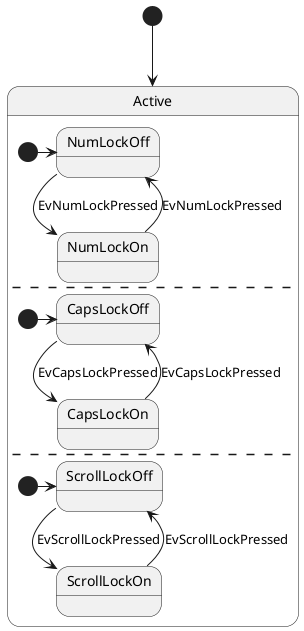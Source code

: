 @startuml

[*] --> Active

state Active {
    [*] -> NumLockOff
    NumLockOff --> NumLockOn : EvNumLockPressed
    NumLockOn --> NumLockOff : EvNumLockPressed
    --
    [*] -> CapsLockOff
    CapsLockOff --> CapsLockOn : EvCapsLockPressed
    CapsLockOn --> CapsLockOff : EvCapsLockPressed
    --
    [*] -> ScrollLockOff
    ScrollLockOff --> ScrollLockOn : EvScrollLockPressed
    ScrollLockOn --> ScrollLockOff : EvScrollLockPressed
}

@enduml

